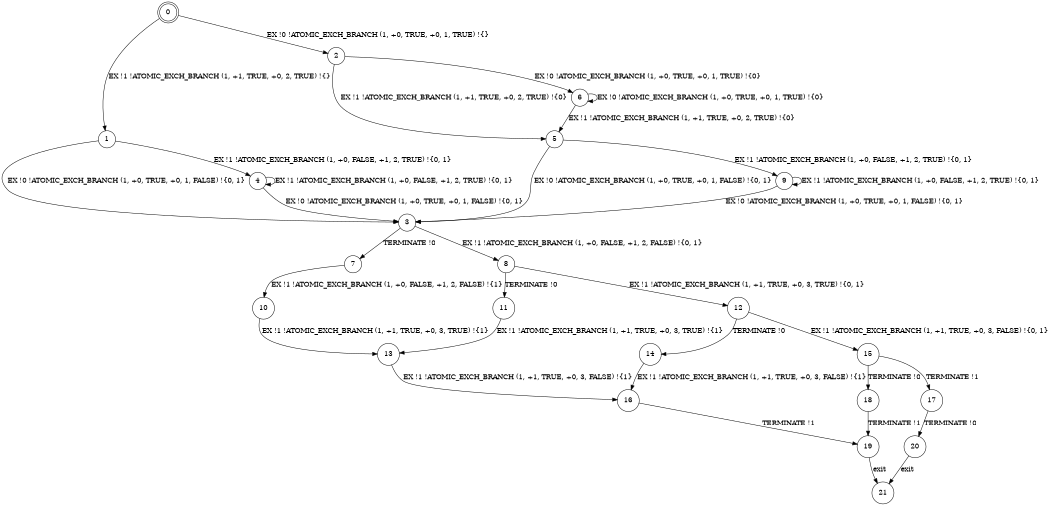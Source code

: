 digraph BCG {
size = "7, 10.5";
center = TRUE;
node [shape = circle];
0 [peripheries = 2];
0 -> 1 [label = "EX !1 !ATOMIC_EXCH_BRANCH (1, +1, TRUE, +0, 2, TRUE) !{}"];
0 -> 2 [label = "EX !0 !ATOMIC_EXCH_BRANCH (1, +0, TRUE, +0, 1, TRUE) !{}"];
1 -> 3 [label = "EX !0 !ATOMIC_EXCH_BRANCH (1, +0, TRUE, +0, 1, FALSE) !{0, 1}"];
1 -> 4 [label = "EX !1 !ATOMIC_EXCH_BRANCH (1, +0, FALSE, +1, 2, TRUE) !{0, 1}"];
2 -> 5 [label = "EX !1 !ATOMIC_EXCH_BRANCH (1, +1, TRUE, +0, 2, TRUE) !{0}"];
2 -> 6 [label = "EX !0 !ATOMIC_EXCH_BRANCH (1, +0, TRUE, +0, 1, TRUE) !{0}"];
3 -> 7 [label = "TERMINATE !0"];
3 -> 8 [label = "EX !1 !ATOMIC_EXCH_BRANCH (1, +0, FALSE, +1, 2, FALSE) !{0, 1}"];
4 -> 3 [label = "EX !0 !ATOMIC_EXCH_BRANCH (1, +0, TRUE, +0, 1, FALSE) !{0, 1}"];
4 -> 4 [label = "EX !1 !ATOMIC_EXCH_BRANCH (1, +0, FALSE, +1, 2, TRUE) !{0, 1}"];
5 -> 9 [label = "EX !1 !ATOMIC_EXCH_BRANCH (1, +0, FALSE, +1, 2, TRUE) !{0, 1}"];
5 -> 3 [label = "EX !0 !ATOMIC_EXCH_BRANCH (1, +0, TRUE, +0, 1, FALSE) !{0, 1}"];
6 -> 5 [label = "EX !1 !ATOMIC_EXCH_BRANCH (1, +1, TRUE, +0, 2, TRUE) !{0}"];
6 -> 6 [label = "EX !0 !ATOMIC_EXCH_BRANCH (1, +0, TRUE, +0, 1, TRUE) !{0}"];
7 -> 10 [label = "EX !1 !ATOMIC_EXCH_BRANCH (1, +0, FALSE, +1, 2, FALSE) !{1}"];
8 -> 11 [label = "TERMINATE !0"];
8 -> 12 [label = "EX !1 !ATOMIC_EXCH_BRANCH (1, +1, TRUE, +0, 3, TRUE) !{0, 1}"];
9 -> 9 [label = "EX !1 !ATOMIC_EXCH_BRANCH (1, +0, FALSE, +1, 2, TRUE) !{0, 1}"];
9 -> 3 [label = "EX !0 !ATOMIC_EXCH_BRANCH (1, +0, TRUE, +0, 1, FALSE) !{0, 1}"];
10 -> 13 [label = "EX !1 !ATOMIC_EXCH_BRANCH (1, +1, TRUE, +0, 3, TRUE) !{1}"];
11 -> 13 [label = "EX !1 !ATOMIC_EXCH_BRANCH (1, +1, TRUE, +0, 3, TRUE) !{1}"];
12 -> 14 [label = "TERMINATE !0"];
12 -> 15 [label = "EX !1 !ATOMIC_EXCH_BRANCH (1, +1, TRUE, +0, 3, FALSE) !{0, 1}"];
13 -> 16 [label = "EX !1 !ATOMIC_EXCH_BRANCH (1, +1, TRUE, +0, 3, FALSE) !{1}"];
14 -> 16 [label = "EX !1 !ATOMIC_EXCH_BRANCH (1, +1, TRUE, +0, 3, FALSE) !{1}"];
15 -> 17 [label = "TERMINATE !1"];
15 -> 18 [label = "TERMINATE !0"];
16 -> 19 [label = "TERMINATE !1"];
17 -> 20 [label = "TERMINATE !0"];
18 -> 19 [label = "TERMINATE !1"];
19 -> 21 [label = "exit"];
20 -> 21 [label = "exit"];
}
